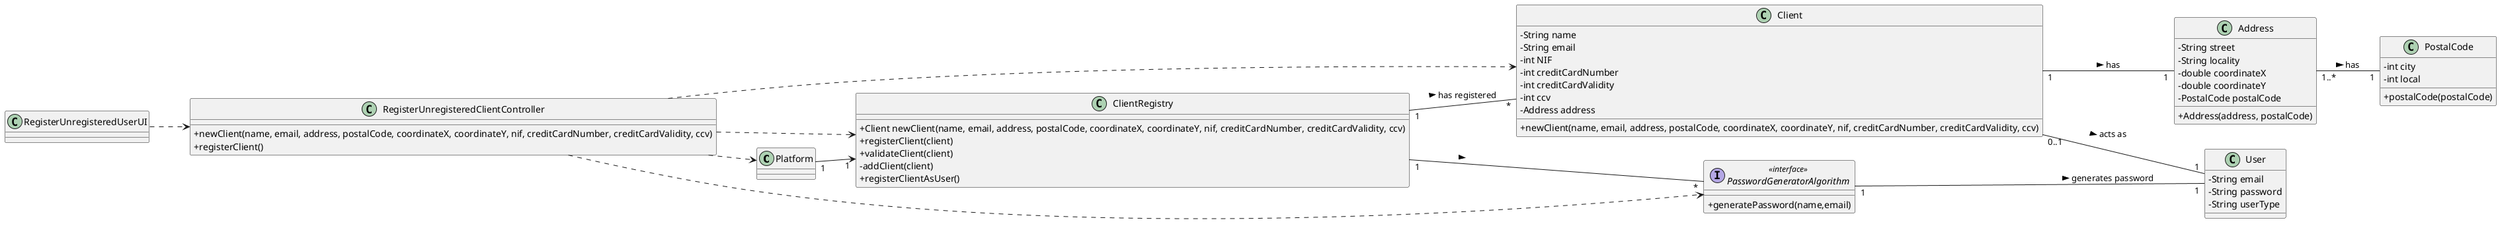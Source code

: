 @startuml
skinparam classAttributeIconSize 0

left to right direction

class Platform {
}

class RegisterUnregisteredUserUI {
}

class RegisterUnregisteredClientController {
 +newClient(name, email, address, postalCode, coordinateX, coordinateY, nif, creditCardNumber, creditCardValidity, ccv)
 +registerClient()
}


class ClientRegistry {
  +Client newClient(name, email, address, postalCode, coordinateX, coordinateY, nif, creditCardNumber, creditCardValidity, ccv)
  +registerClient(client)
  +validateClient(client)
  -addClient(client)
  +registerClientAsUser()
}

class Client {
  -String name
  -String email
  -int NIF
  -int creditCardNumber
  -int creditCardValidity
  -int ccv
  -Address address

  +newClient(name, email, address, postalCode, coordinateX, coordinateY, nif, creditCardNumber, creditCardValidity, ccv)

}

class Address {
  -String street
  -String locality
  -double coordinateX
  -double coordinateY
  -PostalCode postalCode

  +Address(address, postalCode)
}

class PostalCode {
  -int city
  -int local
  +postalCode(postalCode)
}

interface PasswordGeneratorAlgorithm  <<interface>>{
  +generatePassword(name,email)
}


class User {
  -String email
  -String password
  -String userType
}


RegisterUnregisteredUserUI ..> RegisterUnregisteredClientController
RegisterUnregisteredClientController ..> Platform
RegisterUnregisteredClientController ...> ClientRegistry
RegisterUnregisteredClientController ...> Client
RegisterUnregisteredClientController ...> PasswordGeneratorAlgorithm

Platform "1"-->"1" ClientRegistry
ClientRegistry "1" -- "*" Client : has registered >
ClientRegistry "1" -- "*" PasswordGeneratorAlgorithm : >
Client "1" -- "1" Address: has  >
Client "0..1" -- "1" User: acts as >
PasswordGeneratorAlgorithm "1" -- "1" User : generates password >
Address "1..*" -- "1" PostalCode: has  >

@enduml


